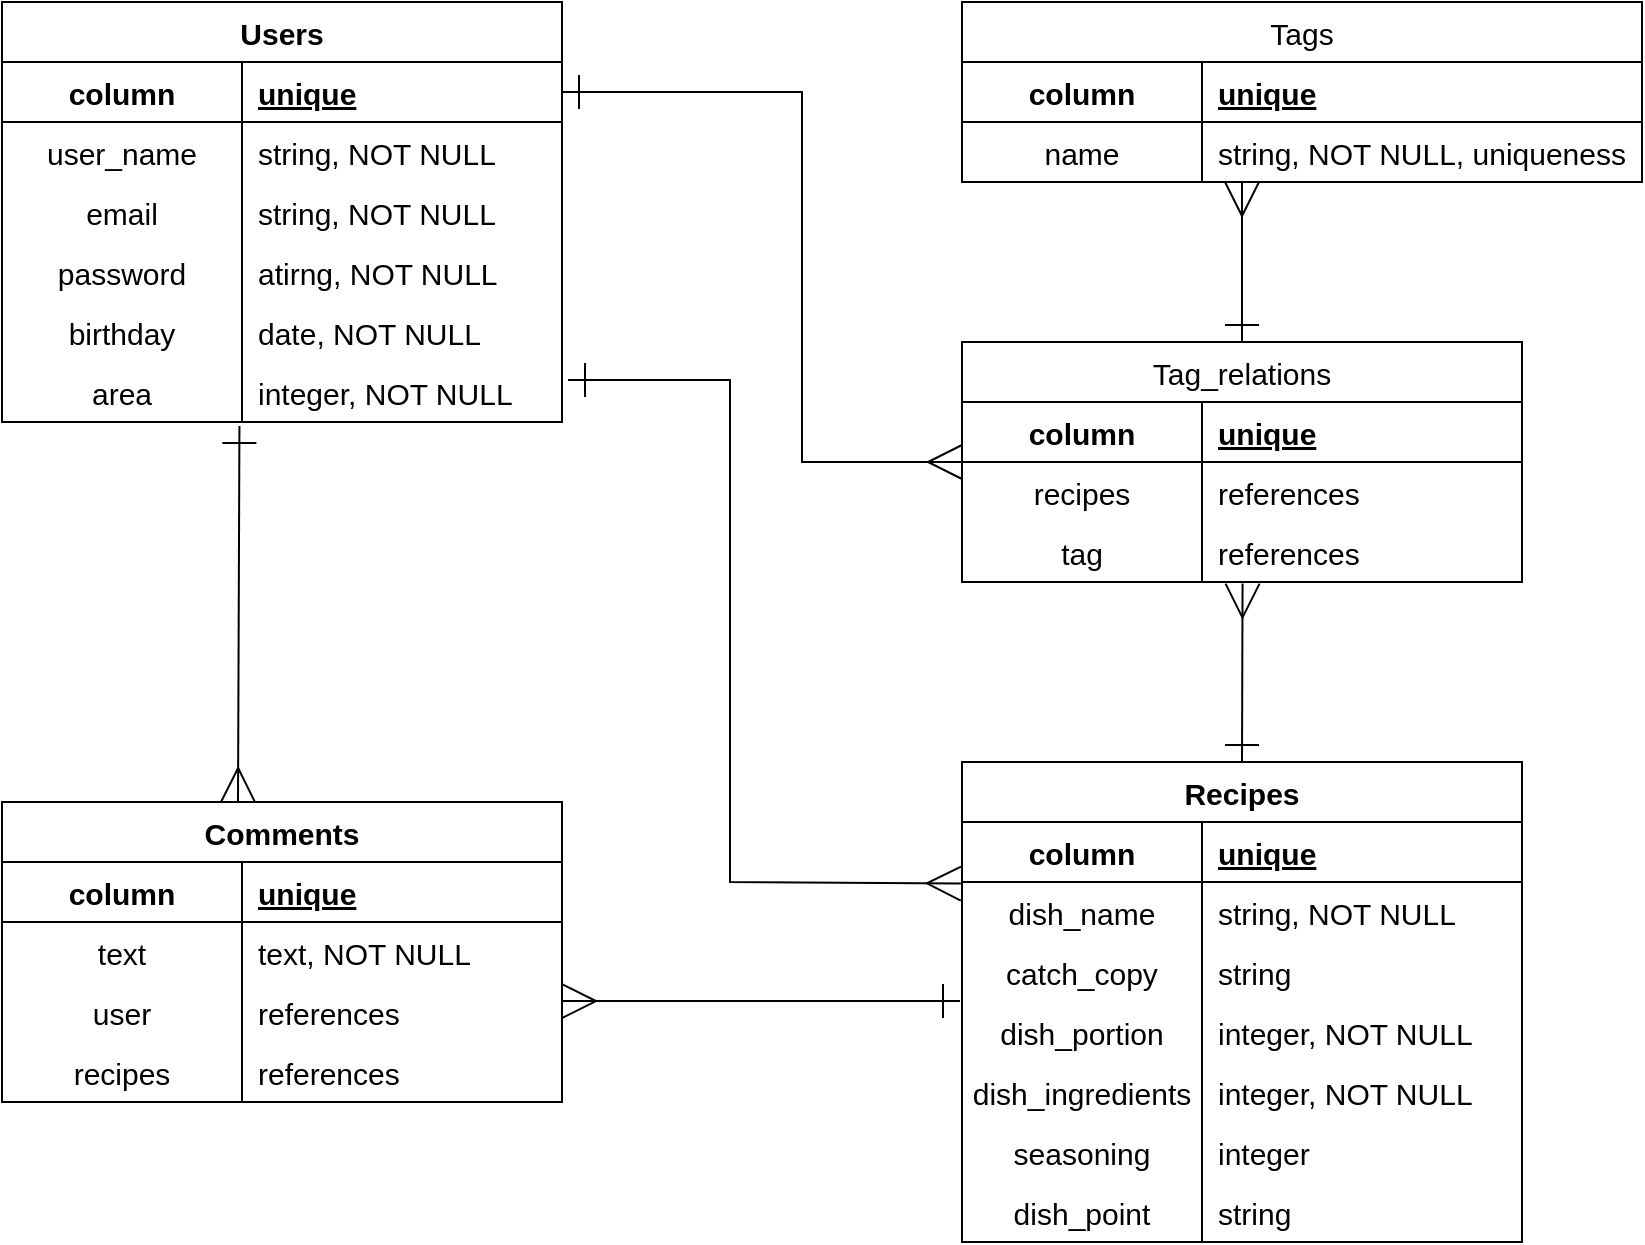 <mxfile version="14.2.4" type="embed">
    <diagram id="8XEzvzfk6UKBmJ3J6BG-" name="ページ1">
        <mxGraphModel dx="1592" dy="1165" grid="1" gridSize="10" guides="1" tooltips="1" connect="1" arrows="1" fold="1" page="1" pageScale="1" pageWidth="827" pageHeight="1169" math="0" shadow="0">
            <root>
                <mxCell id="0"/>
                <mxCell id="1" parent="0"/>
                <mxCell id="2" value="Users" style="shape=table;startSize=30;container=1;collapsible=1;childLayout=tableLayout;fixedRows=1;rowLines=0;fontStyle=1;align=center;resizeLast=1;fontSize=15;" parent="1" vertex="1">
                    <mxGeometry x="7" y="50" width="280" height="210" as="geometry">
                        <mxRectangle y="40" width="60" height="30" as="alternateBounds"/>
                    </mxGeometry>
                </mxCell>
                <mxCell id="3" value="" style="shape=partialRectangle;collapsible=0;dropTarget=0;pointerEvents=0;fillColor=none;top=0;left=0;bottom=1;right=0;points=[[0,0.5],[1,0.5]];portConstraint=eastwest;" parent="2" vertex="1">
                    <mxGeometry y="30" width="280" height="30" as="geometry"/>
                </mxCell>
                <mxCell id="4" value="column" style="shape=partialRectangle;connectable=0;fillColor=none;top=0;left=0;bottom=0;right=0;fontStyle=1;overflow=hidden;fontSize=15;" parent="3" vertex="1">
                    <mxGeometry width="120" height="30" as="geometry"/>
                </mxCell>
                <mxCell id="5" value="unique" style="shape=partialRectangle;connectable=0;fillColor=none;top=0;left=0;bottom=0;right=0;align=left;spacingLeft=6;fontStyle=5;overflow=hidden;fontSize=15;" parent="3" vertex="1">
                    <mxGeometry x="120" width="160" height="30" as="geometry"/>
                </mxCell>
                <mxCell id="9" value="" style="shape=partialRectangle;collapsible=0;dropTarget=0;pointerEvents=0;fillColor=none;top=0;left=0;bottom=0;right=0;points=[[0,0.5],[1,0.5]];portConstraint=eastwest;" parent="2" vertex="1">
                    <mxGeometry y="60" width="280" height="30" as="geometry"/>
                </mxCell>
                <mxCell id="10" value="user_name" style="shape=partialRectangle;connectable=0;fillColor=none;top=0;left=0;bottom=0;right=0;editable=1;overflow=hidden;fontSize=15;labelPosition=center;verticalLabelPosition=middle;align=center;verticalAlign=middle;" parent="9" vertex="1">
                    <mxGeometry width="120" height="30" as="geometry"/>
                </mxCell>
                <mxCell id="11" value="string, NOT NULL" style="shape=partialRectangle;connectable=0;fillColor=none;top=0;left=0;bottom=0;right=0;align=left;spacingLeft=6;overflow=hidden;fontSize=15;" parent="9" vertex="1">
                    <mxGeometry x="120" width="160" height="30" as="geometry"/>
                </mxCell>
                <mxCell id="12" value="" style="shape=partialRectangle;collapsible=0;dropTarget=0;pointerEvents=0;fillColor=none;top=0;left=0;bottom=0;right=0;points=[[0,0.5],[1,0.5]];portConstraint=eastwest;" parent="2" vertex="1">
                    <mxGeometry y="90" width="280" height="30" as="geometry"/>
                </mxCell>
                <mxCell id="13" value="email" style="shape=partialRectangle;connectable=0;fillColor=none;top=0;left=0;bottom=0;right=0;editable=1;overflow=hidden;fontSize=15;labelPosition=center;verticalLabelPosition=middle;align=center;verticalAlign=middle;" parent="12" vertex="1">
                    <mxGeometry width="120" height="30" as="geometry"/>
                </mxCell>
                <mxCell id="14" value="string, NOT NULL" style="shape=partialRectangle;connectable=0;fillColor=none;top=0;left=0;bottom=0;right=0;align=left;spacingLeft=6;overflow=hidden;fontSize=15;" parent="12" vertex="1">
                    <mxGeometry x="120" width="160" height="30" as="geometry"/>
                </mxCell>
                <mxCell id="6" value="" style="shape=partialRectangle;collapsible=0;dropTarget=0;pointerEvents=0;fillColor=none;top=0;left=0;bottom=0;right=0;points=[[0,0.5],[1,0.5]];portConstraint=eastwest;" parent="2" vertex="1">
                    <mxGeometry y="120" width="280" height="30" as="geometry"/>
                </mxCell>
                <mxCell id="7" value="password" style="shape=partialRectangle;connectable=0;fillColor=none;top=0;left=0;bottom=0;right=0;editable=1;overflow=hidden;fontSize=15;labelPosition=center;verticalLabelPosition=middle;align=center;verticalAlign=middle;" parent="6" vertex="1">
                    <mxGeometry width="120" height="30" as="geometry"/>
                </mxCell>
                <mxCell id="8" value="atirng, NOT NULL" style="shape=partialRectangle;connectable=0;fillColor=none;top=0;left=0;bottom=0;right=0;align=left;spacingLeft=6;overflow=hidden;fontSize=15;" parent="6" vertex="1">
                    <mxGeometry x="120" width="160" height="30" as="geometry"/>
                </mxCell>
                <mxCell id="35" value="" style="shape=partialRectangle;collapsible=0;dropTarget=0;pointerEvents=0;fillColor=none;top=0;left=0;bottom=0;right=0;points=[[0,0.5],[1,0.5]];portConstraint=eastwest;" parent="2" vertex="1">
                    <mxGeometry y="150" width="280" height="30" as="geometry"/>
                </mxCell>
                <mxCell id="36" value="birthday" style="shape=partialRectangle;connectable=0;fillColor=none;top=0;left=0;bottom=0;right=0;editable=1;overflow=hidden;fontSize=15;labelPosition=center;verticalLabelPosition=middle;align=center;verticalAlign=middle;" parent="35" vertex="1">
                    <mxGeometry width="120" height="30" as="geometry"/>
                </mxCell>
                <mxCell id="37" value="date, NOT NULL" style="shape=partialRectangle;connectable=0;fillColor=none;top=0;left=0;bottom=0;right=0;align=left;spacingLeft=6;overflow=hidden;fontSize=15;" parent="35" vertex="1">
                    <mxGeometry x="120" width="160" height="30" as="geometry"/>
                </mxCell>
                <mxCell id="41" value="" style="shape=partialRectangle;collapsible=0;dropTarget=0;pointerEvents=0;fillColor=none;top=0;left=0;bottom=0;right=0;points=[[0,0.5],[1,0.5]];portConstraint=eastwest;" parent="2" vertex="1">
                    <mxGeometry y="180" width="280" height="30" as="geometry"/>
                </mxCell>
                <mxCell id="42" value="area" style="shape=partialRectangle;connectable=0;fillColor=none;top=0;left=0;bottom=0;right=0;editable=1;overflow=hidden;fontSize=15;labelPosition=center;verticalLabelPosition=middle;align=center;verticalAlign=middle;" parent="41" vertex="1">
                    <mxGeometry width="120" height="30" as="geometry"/>
                </mxCell>
                <mxCell id="43" value="integer, NOT NULL" style="shape=partialRectangle;connectable=0;fillColor=none;top=0;left=0;bottom=0;right=0;align=left;spacingLeft=6;overflow=hidden;fontSize=15;" parent="41" vertex="1">
                    <mxGeometry x="120" width="160" height="30" as="geometry"/>
                </mxCell>
                <mxCell id="44" value="Recipes" style="shape=table;startSize=30;container=1;collapsible=1;childLayout=tableLayout;fixedRows=1;rowLines=0;fontStyle=1;align=center;resizeLast=1;fontSize=15;" parent="1" vertex="1">
                    <mxGeometry x="487" y="430" width="280" height="240" as="geometry">
                        <mxRectangle y="40" width="60" height="30" as="alternateBounds"/>
                    </mxGeometry>
                </mxCell>
                <mxCell id="45" value="" style="shape=partialRectangle;collapsible=0;dropTarget=0;pointerEvents=0;fillColor=none;top=0;left=0;bottom=1;right=0;points=[[0,0.5],[1,0.5]];portConstraint=eastwest;" parent="44" vertex="1">
                    <mxGeometry y="30" width="280" height="30" as="geometry"/>
                </mxCell>
                <mxCell id="46" value="column" style="shape=partialRectangle;connectable=0;fillColor=none;top=0;left=0;bottom=0;right=0;fontStyle=1;overflow=hidden;fontSize=15;" parent="45" vertex="1">
                    <mxGeometry width="120" height="30" as="geometry"/>
                </mxCell>
                <mxCell id="47" value="unique" style="shape=partialRectangle;connectable=0;fillColor=none;top=0;left=0;bottom=0;right=0;align=left;spacingLeft=6;fontStyle=5;overflow=hidden;fontSize=15;" parent="45" vertex="1">
                    <mxGeometry x="120" width="160" height="30" as="geometry"/>
                </mxCell>
                <mxCell id="48" value="" style="shape=partialRectangle;collapsible=0;dropTarget=0;pointerEvents=0;fillColor=none;top=0;left=0;bottom=0;right=0;points=[[0,0.5],[1,0.5]];portConstraint=eastwest;" parent="44" vertex="1">
                    <mxGeometry y="60" width="280" height="30" as="geometry"/>
                </mxCell>
                <mxCell id="49" value="dish_name" style="shape=partialRectangle;connectable=0;fillColor=none;top=0;left=0;bottom=0;right=0;editable=1;overflow=hidden;fontSize=15;labelPosition=center;verticalLabelPosition=middle;align=center;verticalAlign=middle;" parent="48" vertex="1">
                    <mxGeometry width="120" height="30" as="geometry"/>
                </mxCell>
                <mxCell id="50" value="string, NOT NULL" style="shape=partialRectangle;connectable=0;fillColor=none;top=0;left=0;bottom=0;right=0;align=left;spacingLeft=6;overflow=hidden;fontSize=15;" parent="48" vertex="1">
                    <mxGeometry x="120" width="160" height="30" as="geometry"/>
                </mxCell>
                <mxCell id="51" value="" style="shape=partialRectangle;collapsible=0;dropTarget=0;pointerEvents=0;fillColor=none;top=0;left=0;bottom=0;right=0;points=[[0,0.5],[1,0.5]];portConstraint=eastwest;" parent="44" vertex="1">
                    <mxGeometry y="90" width="280" height="30" as="geometry"/>
                </mxCell>
                <mxCell id="52" value="catch_copy" style="shape=partialRectangle;connectable=0;fillColor=none;top=0;left=0;bottom=0;right=0;editable=1;overflow=hidden;fontSize=15;labelPosition=center;verticalLabelPosition=middle;align=center;verticalAlign=middle;" parent="51" vertex="1">
                    <mxGeometry width="120" height="30" as="geometry"/>
                </mxCell>
                <mxCell id="53" value="string" style="shape=partialRectangle;connectable=0;fillColor=none;top=0;left=0;bottom=0;right=0;align=left;spacingLeft=6;overflow=hidden;fontSize=15;" parent="51" vertex="1">
                    <mxGeometry x="120" width="160" height="30" as="geometry"/>
                </mxCell>
                <mxCell id="54" value="" style="shape=partialRectangle;collapsible=0;dropTarget=0;pointerEvents=0;fillColor=none;top=0;left=0;bottom=0;right=0;points=[[0,0.5],[1,0.5]];portConstraint=eastwest;" parent="44" vertex="1">
                    <mxGeometry y="120" width="280" height="30" as="geometry"/>
                </mxCell>
                <mxCell id="55" value="dish_portion" style="shape=partialRectangle;connectable=0;fillColor=none;top=0;left=0;bottom=0;right=0;editable=1;overflow=hidden;fontSize=15;labelPosition=center;verticalLabelPosition=middle;align=center;verticalAlign=middle;" parent="54" vertex="1">
                    <mxGeometry width="120" height="30" as="geometry"/>
                </mxCell>
                <mxCell id="56" value="integer, NOT NULL" style="shape=partialRectangle;connectable=0;fillColor=none;top=0;left=0;bottom=0;right=0;align=left;spacingLeft=6;overflow=hidden;fontSize=15;" parent="54" vertex="1">
                    <mxGeometry x="120" width="160" height="30" as="geometry"/>
                </mxCell>
                <mxCell id="57" value="" style="shape=partialRectangle;collapsible=0;dropTarget=0;pointerEvents=0;fillColor=none;top=0;left=0;bottom=0;right=0;points=[[0,0.5],[1,0.5]];portConstraint=eastwest;" parent="44" vertex="1">
                    <mxGeometry y="150" width="280" height="30" as="geometry"/>
                </mxCell>
                <mxCell id="58" value="dish_ingredients" style="shape=partialRectangle;connectable=0;fillColor=none;top=0;left=0;bottom=0;right=0;editable=1;overflow=hidden;fontSize=15;labelPosition=center;verticalLabelPosition=middle;align=center;verticalAlign=middle;" parent="57" vertex="1">
                    <mxGeometry width="120" height="30" as="geometry"/>
                </mxCell>
                <mxCell id="59" value="integer, NOT NULL" style="shape=partialRectangle;connectable=0;fillColor=none;top=0;left=0;bottom=0;right=0;align=left;spacingLeft=6;overflow=hidden;fontSize=15;" parent="57" vertex="1">
                    <mxGeometry x="120" width="160" height="30" as="geometry"/>
                </mxCell>
                <mxCell id="60" value="" style="shape=partialRectangle;collapsible=0;dropTarget=0;pointerEvents=0;fillColor=none;top=0;left=0;bottom=0;right=0;points=[[0,0.5],[1,0.5]];portConstraint=eastwest;" parent="44" vertex="1">
                    <mxGeometry y="180" width="280" height="30" as="geometry"/>
                </mxCell>
                <mxCell id="61" value="seasoning" style="shape=partialRectangle;connectable=0;fillColor=none;top=0;left=0;bottom=0;right=0;editable=1;overflow=hidden;fontSize=15;labelPosition=center;verticalLabelPosition=middle;align=center;verticalAlign=middle;" parent="60" vertex="1">
                    <mxGeometry width="120" height="30" as="geometry"/>
                </mxCell>
                <mxCell id="62" value="integer" style="shape=partialRectangle;connectable=0;fillColor=none;top=0;left=0;bottom=0;right=0;align=left;spacingLeft=6;overflow=hidden;fontSize=15;" parent="60" vertex="1">
                    <mxGeometry x="120" width="160" height="30" as="geometry"/>
                </mxCell>
                <mxCell id="63" value="" style="shape=partialRectangle;collapsible=0;dropTarget=0;pointerEvents=0;fillColor=none;top=0;left=0;bottom=0;right=0;points=[[0,0.5],[1,0.5]];portConstraint=eastwest;" parent="44" vertex="1">
                    <mxGeometry y="210" width="280" height="30" as="geometry"/>
                </mxCell>
                <mxCell id="64" value="dish_point" style="shape=partialRectangle;connectable=0;fillColor=none;top=0;left=0;bottom=0;right=0;editable=1;overflow=hidden;fontSize=15;labelPosition=center;verticalLabelPosition=middle;align=center;verticalAlign=middle;" parent="63" vertex="1">
                    <mxGeometry width="120" height="30" as="geometry"/>
                </mxCell>
                <mxCell id="65" value="string" style="shape=partialRectangle;connectable=0;fillColor=none;top=0;left=0;bottom=0;right=0;align=left;spacingLeft=6;overflow=hidden;fontSize=15;" parent="63" vertex="1">
                    <mxGeometry x="120" width="160" height="30" as="geometry"/>
                </mxCell>
                <mxCell id="66" value="Comments" style="shape=table;startSize=30;container=1;collapsible=1;childLayout=tableLayout;fixedRows=1;rowLines=0;fontStyle=1;align=center;resizeLast=1;fontSize=15;" parent="1" vertex="1">
                    <mxGeometry x="7" y="450" width="280" height="150" as="geometry">
                        <mxRectangle y="40" width="60" height="30" as="alternateBounds"/>
                    </mxGeometry>
                </mxCell>
                <mxCell id="67" value="" style="shape=partialRectangle;collapsible=0;dropTarget=0;pointerEvents=0;fillColor=none;top=0;left=0;bottom=1;right=0;points=[[0,0.5],[1,0.5]];portConstraint=eastwest;" parent="66" vertex="1">
                    <mxGeometry y="30" width="280" height="30" as="geometry"/>
                </mxCell>
                <mxCell id="68" value="column" style="shape=partialRectangle;connectable=0;fillColor=none;top=0;left=0;bottom=0;right=0;fontStyle=1;overflow=hidden;fontSize=15;" parent="67" vertex="1">
                    <mxGeometry width="120" height="30" as="geometry"/>
                </mxCell>
                <mxCell id="69" value="unique" style="shape=partialRectangle;connectable=0;fillColor=none;top=0;left=0;bottom=0;right=0;align=left;spacingLeft=6;fontStyle=5;overflow=hidden;fontSize=15;" parent="67" vertex="1">
                    <mxGeometry x="120" width="160" height="30" as="geometry"/>
                </mxCell>
                <mxCell id="70" value="" style="shape=partialRectangle;collapsible=0;dropTarget=0;pointerEvents=0;fillColor=none;top=0;left=0;bottom=0;right=0;points=[[0,0.5],[1,0.5]];portConstraint=eastwest;" parent="66" vertex="1">
                    <mxGeometry y="60" width="280" height="30" as="geometry"/>
                </mxCell>
                <mxCell id="71" value="text" style="shape=partialRectangle;connectable=0;fillColor=none;top=0;left=0;bottom=0;right=0;editable=1;overflow=hidden;fontSize=15;labelPosition=center;verticalLabelPosition=middle;align=center;verticalAlign=middle;" parent="70" vertex="1">
                    <mxGeometry width="120" height="30" as="geometry"/>
                </mxCell>
                <mxCell id="72" value="text, NOT NULL" style="shape=partialRectangle;connectable=0;fillColor=none;top=0;left=0;bottom=0;right=0;align=left;spacingLeft=6;overflow=hidden;fontSize=15;" parent="70" vertex="1">
                    <mxGeometry x="120" width="160" height="30" as="geometry"/>
                </mxCell>
                <mxCell id="73" value="" style="shape=partialRectangle;collapsible=0;dropTarget=0;pointerEvents=0;fillColor=none;top=0;left=0;bottom=0;right=0;points=[[0,0.5],[1,0.5]];portConstraint=eastwest;" parent="66" vertex="1">
                    <mxGeometry y="90" width="280" height="30" as="geometry"/>
                </mxCell>
                <mxCell id="74" value="user" style="shape=partialRectangle;connectable=0;fillColor=none;top=0;left=0;bottom=0;right=0;editable=1;overflow=hidden;fontSize=15;labelPosition=center;verticalLabelPosition=middle;align=center;verticalAlign=middle;" parent="73" vertex="1">
                    <mxGeometry width="120" height="30" as="geometry"/>
                </mxCell>
                <mxCell id="75" value="references" style="shape=partialRectangle;connectable=0;fillColor=none;top=0;left=0;bottom=0;right=0;align=left;spacingLeft=6;overflow=hidden;fontSize=15;" parent="73" vertex="1">
                    <mxGeometry x="120" width="160" height="30" as="geometry"/>
                </mxCell>
                <mxCell id="76" value="" style="shape=partialRectangle;collapsible=0;dropTarget=0;pointerEvents=0;fillColor=none;top=0;left=0;bottom=0;right=0;points=[[0,0.5],[1,0.5]];portConstraint=eastwest;" parent="66" vertex="1">
                    <mxGeometry y="120" width="280" height="30" as="geometry"/>
                </mxCell>
                <mxCell id="77" value="recipes" style="shape=partialRectangle;connectable=0;fillColor=none;top=0;left=0;bottom=0;right=0;editable=1;overflow=hidden;fontSize=15;labelPosition=center;verticalLabelPosition=middle;align=center;verticalAlign=middle;" parent="76" vertex="1">
                    <mxGeometry width="120" height="30" as="geometry"/>
                </mxCell>
                <mxCell id="78" value="references" style="shape=partialRectangle;connectable=0;fillColor=none;top=0;left=0;bottom=0;right=0;align=left;spacingLeft=6;overflow=hidden;fontSize=15;" parent="76" vertex="1">
                    <mxGeometry x="120" width="160" height="30" as="geometry"/>
                </mxCell>
                <mxCell id="88" value="Tag_relations" style="shape=table;startSize=30;container=1;collapsible=1;childLayout=tableLayout;fixedRows=1;rowLines=0;fontStyle=0;align=center;resizeLast=1;fontSize=15;" parent="1" vertex="1">
                    <mxGeometry x="487" y="220" width="280" height="120" as="geometry">
                        <mxRectangle y="40" width="60" height="30" as="alternateBounds"/>
                    </mxGeometry>
                </mxCell>
                <mxCell id="89" value="" style="shape=partialRectangle;collapsible=0;dropTarget=0;pointerEvents=0;fillColor=none;top=0;left=0;bottom=1;right=0;points=[[0,0.5],[1,0.5]];portConstraint=eastwest;" parent="88" vertex="1">
                    <mxGeometry y="30" width="280" height="30" as="geometry"/>
                </mxCell>
                <mxCell id="90" value="column" style="shape=partialRectangle;connectable=0;fillColor=none;top=0;left=0;bottom=0;right=0;fontStyle=1;overflow=hidden;fontSize=15;" parent="89" vertex="1">
                    <mxGeometry width="120" height="30" as="geometry"/>
                </mxCell>
                <mxCell id="91" value="unique" style="shape=partialRectangle;connectable=0;fillColor=none;top=0;left=0;bottom=0;right=0;align=left;spacingLeft=6;fontStyle=5;overflow=hidden;fontSize=15;" parent="89" vertex="1">
                    <mxGeometry x="120" width="160" height="30" as="geometry"/>
                </mxCell>
                <mxCell id="92" value="" style="shape=partialRectangle;collapsible=0;dropTarget=0;pointerEvents=0;fillColor=none;top=0;left=0;bottom=0;right=0;points=[[0,0.5],[1,0.5]];portConstraint=eastwest;" parent="88" vertex="1">
                    <mxGeometry y="60" width="280" height="30" as="geometry"/>
                </mxCell>
                <mxCell id="93" value="recipes" style="shape=partialRectangle;connectable=0;fillColor=none;top=0;left=0;bottom=0;right=0;editable=1;overflow=hidden;fontSize=15;labelPosition=center;verticalLabelPosition=middle;align=center;verticalAlign=middle;" parent="92" vertex="1">
                    <mxGeometry width="120" height="30" as="geometry"/>
                </mxCell>
                <mxCell id="94" value="references" style="shape=partialRectangle;connectable=0;fillColor=none;top=0;left=0;bottom=0;right=0;align=left;spacingLeft=6;overflow=hidden;fontSize=15;" parent="92" vertex="1">
                    <mxGeometry x="120" width="160" height="30" as="geometry"/>
                </mxCell>
                <mxCell id="95" value="" style="shape=partialRectangle;collapsible=0;dropTarget=0;pointerEvents=0;fillColor=none;top=0;left=0;bottom=0;right=0;points=[[0,0.5],[1,0.5]];portConstraint=eastwest;" parent="88" vertex="1">
                    <mxGeometry y="90" width="280" height="30" as="geometry"/>
                </mxCell>
                <mxCell id="96" value="tag" style="shape=partialRectangle;connectable=0;fillColor=none;top=0;left=0;bottom=0;right=0;editable=1;overflow=hidden;fontSize=15;labelPosition=center;verticalLabelPosition=middle;align=center;verticalAlign=middle;" parent="95" vertex="1">
                    <mxGeometry width="120" height="30" as="geometry"/>
                </mxCell>
                <mxCell id="97" value="references" style="shape=partialRectangle;connectable=0;fillColor=none;top=0;left=0;bottom=0;right=0;align=left;spacingLeft=6;overflow=hidden;fontSize=15;" parent="95" vertex="1">
                    <mxGeometry x="120" width="160" height="30" as="geometry"/>
                </mxCell>
                <mxCell id="115" style="edgeStyle=none;rounded=0;orthogonalLoop=1;jettySize=auto;html=1;entryX=0;entryY=0.5;entryDx=0;entryDy=0;startArrow=ERone;startFill=0;startSize=15;endArrow=ERmany;endFill=0;endSize=15;fontSize=15;" parent="88" source="88" target="89" edge="1">
                    <mxGeometry relative="1" as="geometry"/>
                </mxCell>
                <mxCell id="101" value="Tags" style="shape=table;startSize=30;container=1;collapsible=1;childLayout=tableLayout;fixedRows=1;rowLines=0;fontStyle=0;align=center;resizeLast=1;fontSize=15;" parent="1" vertex="1">
                    <mxGeometry x="487" y="50" width="340" height="90" as="geometry">
                        <mxRectangle y="40" width="60" height="30" as="alternateBounds"/>
                    </mxGeometry>
                </mxCell>
                <mxCell id="102" value="" style="shape=partialRectangle;collapsible=0;dropTarget=0;pointerEvents=0;fillColor=none;top=0;left=0;bottom=1;right=0;points=[[0,0.5],[1,0.5]];portConstraint=eastwest;" parent="101" vertex="1">
                    <mxGeometry y="30" width="340" height="30" as="geometry"/>
                </mxCell>
                <mxCell id="103" value="column" style="shape=partialRectangle;connectable=0;fillColor=none;top=0;left=0;bottom=0;right=0;fontStyle=1;overflow=hidden;fontSize=15;" parent="102" vertex="1">
                    <mxGeometry width="120" height="30" as="geometry"/>
                </mxCell>
                <mxCell id="104" value="unique" style="shape=partialRectangle;connectable=0;fillColor=none;top=0;left=0;bottom=0;right=0;align=left;spacingLeft=6;fontStyle=5;overflow=hidden;fontSize=15;" parent="102" vertex="1">
                    <mxGeometry x="120" width="220" height="30" as="geometry"/>
                </mxCell>
                <mxCell id="105" value="" style="shape=partialRectangle;collapsible=0;dropTarget=0;pointerEvents=0;fillColor=none;top=0;left=0;bottom=0;right=0;points=[[0,0.5],[1,0.5]];portConstraint=eastwest;" parent="101" vertex="1">
                    <mxGeometry y="60" width="340" height="30" as="geometry"/>
                </mxCell>
                <mxCell id="106" value="name" style="shape=partialRectangle;connectable=0;fillColor=none;top=0;left=0;bottom=0;right=0;editable=1;overflow=hidden;fontSize=15;labelPosition=center;verticalLabelPosition=middle;align=center;verticalAlign=middle;" parent="105" vertex="1">
                    <mxGeometry width="120" height="30" as="geometry"/>
                </mxCell>
                <mxCell id="107" value="string, NOT NULL, uniqueness" style="shape=partialRectangle;connectable=0;fillColor=none;top=0;left=0;bottom=0;right=0;align=left;spacingLeft=6;overflow=hidden;fontSize=15;" parent="105" vertex="1">
                    <mxGeometry x="120" width="220" height="30" as="geometry"/>
                </mxCell>
                <mxCell id="112" style="edgeStyle=none;rounded=0;orthogonalLoop=1;jettySize=auto;html=1;exitX=1;exitY=0.5;exitDx=0;exitDy=0;fontSize=15;endSize=15;startSize=15;startArrow=ERone;startFill=0;endArrow=ERmany;endFill=0;entryX=0;entryY=0;entryDx=0;entryDy=0;entryPerimeter=0;" parent="1" source="3" target="92" edge="1">
                    <mxGeometry relative="1" as="geometry">
                        <mxPoint x="297" y="135" as="sourcePoint"/>
                        <mxPoint x="483" y="450" as="targetPoint"/>
                        <Array as="points">
                            <mxPoint x="407" y="95"/>
                            <mxPoint x="407" y="280"/>
                        </Array>
                    </mxGeometry>
                </mxCell>
                <mxCell id="116" style="edgeStyle=none;rounded=0;orthogonalLoop=1;jettySize=auto;html=1;fontSize=15;endSize=15;startSize=15;startArrow=ERone;startFill=0;endArrow=ERmany;endFill=0;exitX=0.424;exitY=1.067;exitDx=0;exitDy=0;exitPerimeter=0;" parent="1" edge="1" source="41">
                    <mxGeometry relative="1" as="geometry">
                        <mxPoint x="125" y="290" as="sourcePoint"/>
                        <mxPoint x="125" y="450" as="targetPoint"/>
                        <Array as="points"/>
                    </mxGeometry>
                </mxCell>
                <mxCell id="117" style="edgeStyle=none;rounded=0;orthogonalLoop=1;jettySize=auto;html=1;exitX=0.5;exitY=0;exitDx=0;exitDy=0;fontSize=15;endSize=15;startSize=15;startArrow=ERone;startFill=0;endArrow=ERmany;endFill=0;entryX=0.501;entryY=1.027;entryDx=0;entryDy=0;entryPerimeter=0;" parent="1" source="44" target="95" edge="1">
                    <mxGeometry relative="1" as="geometry">
                        <mxPoint x="529" y="340.01" as="sourcePoint"/>
                        <mxPoint x="627" y="370" as="targetPoint"/>
                        <Array as="points"/>
                    </mxGeometry>
                </mxCell>
                <mxCell id="118" style="edgeStyle=none;rounded=0;orthogonalLoop=1;jettySize=auto;html=1;fontSize=15;endSize=15;startSize=15;startArrow=ERmany;startFill=0;endArrow=ERone;endFill=0;entryX=0.5;entryY=0;entryDx=0;entryDy=0;" parent="1" target="88" edge="1">
                    <mxGeometry relative="1" as="geometry">
                        <mxPoint x="627" y="140" as="sourcePoint"/>
                        <mxPoint x="626.56" y="220" as="targetPoint"/>
                        <Array as="points"/>
                    </mxGeometry>
                </mxCell>
                <mxCell id="119" style="edgeStyle=none;rounded=0;orthogonalLoop=1;jettySize=auto;html=1;fontSize=15;endSize=15;startSize=15;startArrow=ERone;startFill=0;endArrow=ERmany;endFill=0;entryX=-0.002;entryY=0.027;entryDx=0;entryDy=0;entryPerimeter=0;" parent="1" target="48" edge="1">
                    <mxGeometry relative="1" as="geometry">
                        <mxPoint x="290" y="239" as="sourcePoint"/>
                        <mxPoint x="487" y="380" as="targetPoint"/>
                        <Array as="points">
                            <mxPoint x="371" y="239"/>
                            <mxPoint x="371" y="490"/>
                        </Array>
                    </mxGeometry>
                </mxCell>
                <mxCell id="120" style="edgeStyle=none;rounded=0;orthogonalLoop=1;jettySize=auto;html=1;fontSize=15;endSize=15;startSize=15;startArrow=ERone;startFill=0;endArrow=ERmany;endFill=0;" parent="1" edge="1">
                    <mxGeometry relative="1" as="geometry">
                        <mxPoint x="486" y="549.5" as="sourcePoint"/>
                        <mxPoint x="287" y="549.51" as="targetPoint"/>
                        <Array as="points">
                            <mxPoint x="367" y="549.5"/>
                        </Array>
                    </mxGeometry>
                </mxCell>
            </root>
        </mxGraphModel>
    </diagram>
</mxfile>